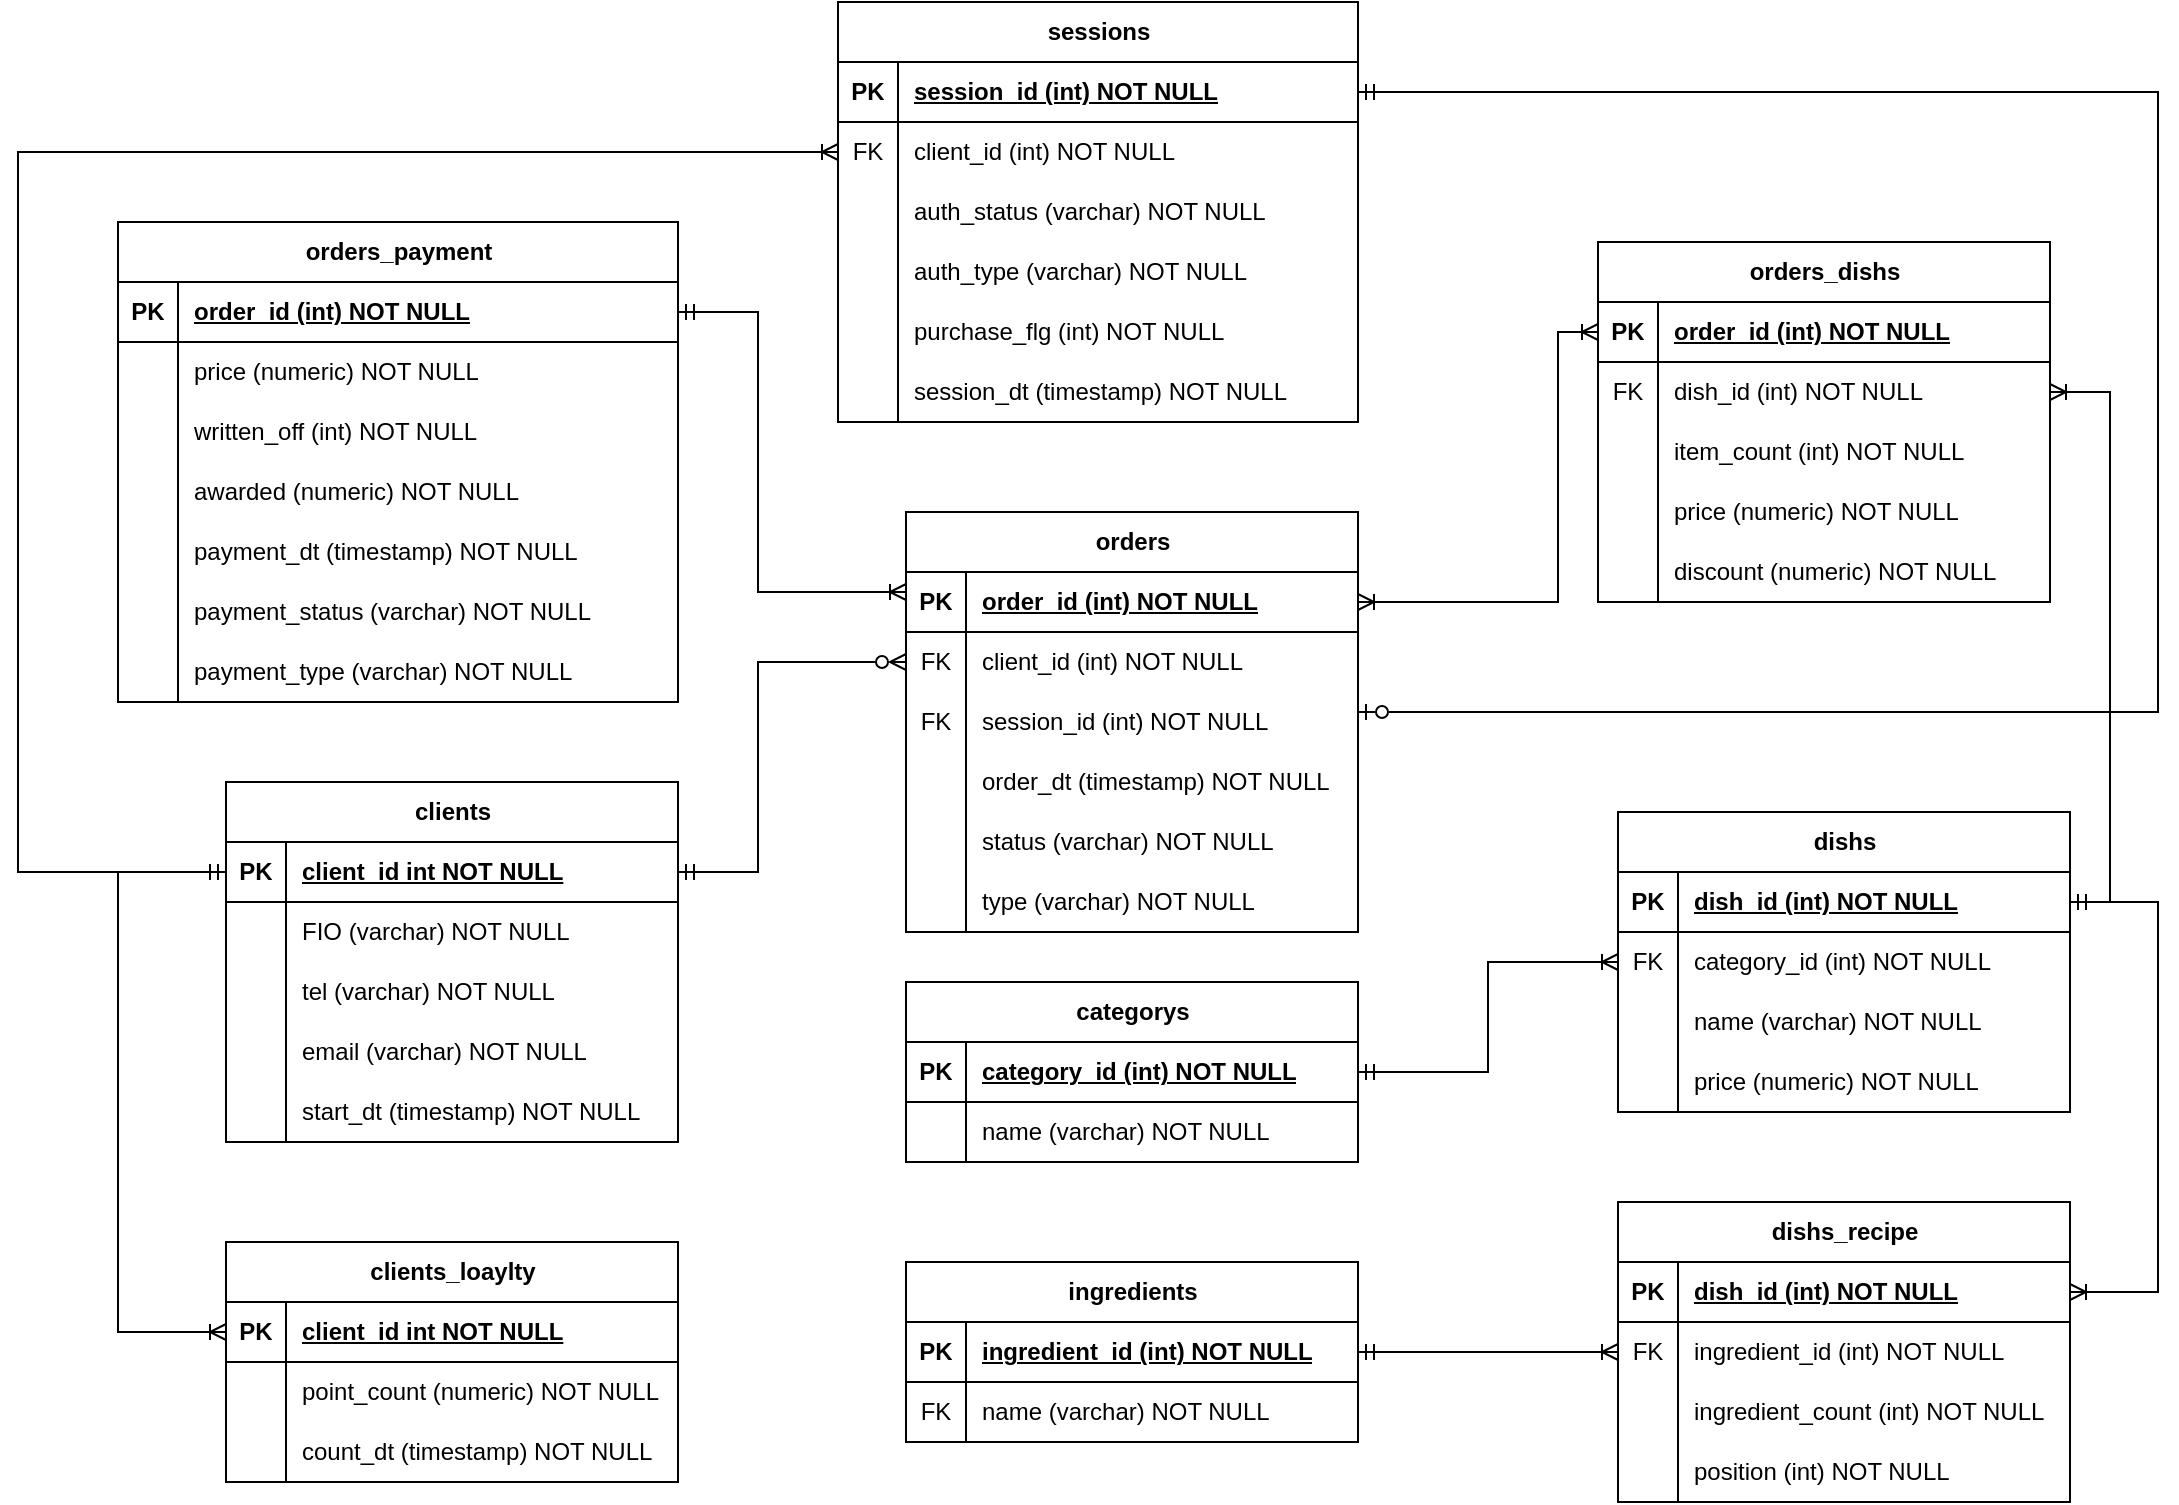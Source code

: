 <mxfile version="21.1.2" type="device">
  <diagram name="Page-1" id="qRxXYnPxq-FUUahKPsPQ">
    <mxGraphModel dx="2099" dy="849" grid="1" gridSize="10" guides="1" tooltips="1" connect="1" arrows="1" fold="1" page="1" pageScale="1" pageWidth="827" pageHeight="1169" math="0" shadow="0">
      <root>
        <mxCell id="0" />
        <mxCell id="1" parent="0" />
        <mxCell id="Kk57hIJQgIyOUa2rOdP6-1" value="clients" style="shape=table;startSize=30;container=1;collapsible=1;childLayout=tableLayout;fixedRows=1;rowLines=0;fontStyle=1;align=center;resizeLast=1;html=1;" vertex="1" parent="1">
          <mxGeometry x="-176" y="510" width="226" height="180" as="geometry" />
        </mxCell>
        <mxCell id="Kk57hIJQgIyOUa2rOdP6-2" value="" style="shape=tableRow;horizontal=0;startSize=0;swimlaneHead=0;swimlaneBody=0;fillColor=none;collapsible=0;dropTarget=0;points=[[0,0.5],[1,0.5]];portConstraint=eastwest;top=0;left=0;right=0;bottom=1;" vertex="1" parent="Kk57hIJQgIyOUa2rOdP6-1">
          <mxGeometry y="30" width="226" height="30" as="geometry" />
        </mxCell>
        <mxCell id="Kk57hIJQgIyOUa2rOdP6-3" value="PK" style="shape=partialRectangle;connectable=0;fillColor=none;top=0;left=0;bottom=0;right=0;fontStyle=1;overflow=hidden;whiteSpace=wrap;html=1;" vertex="1" parent="Kk57hIJQgIyOUa2rOdP6-2">
          <mxGeometry width="30" height="30" as="geometry">
            <mxRectangle width="30" height="30" as="alternateBounds" />
          </mxGeometry>
        </mxCell>
        <mxCell id="Kk57hIJQgIyOUa2rOdP6-4" value="client_id int NOT NULL" style="shape=partialRectangle;connectable=0;fillColor=none;top=0;left=0;bottom=0;right=0;align=left;spacingLeft=6;fontStyle=5;overflow=hidden;whiteSpace=wrap;html=1;" vertex="1" parent="Kk57hIJQgIyOUa2rOdP6-2">
          <mxGeometry x="30" width="196" height="30" as="geometry">
            <mxRectangle width="196" height="30" as="alternateBounds" />
          </mxGeometry>
        </mxCell>
        <mxCell id="Kk57hIJQgIyOUa2rOdP6-5" value="" style="shape=tableRow;horizontal=0;startSize=0;swimlaneHead=0;swimlaneBody=0;fillColor=none;collapsible=0;dropTarget=0;points=[[0,0.5],[1,0.5]];portConstraint=eastwest;top=0;left=0;right=0;bottom=0;" vertex="1" parent="Kk57hIJQgIyOUa2rOdP6-1">
          <mxGeometry y="60" width="226" height="30" as="geometry" />
        </mxCell>
        <mxCell id="Kk57hIJQgIyOUa2rOdP6-6" value="" style="shape=partialRectangle;connectable=0;fillColor=none;top=0;left=0;bottom=0;right=0;editable=1;overflow=hidden;whiteSpace=wrap;html=1;" vertex="1" parent="Kk57hIJQgIyOUa2rOdP6-5">
          <mxGeometry width="30" height="30" as="geometry">
            <mxRectangle width="30" height="30" as="alternateBounds" />
          </mxGeometry>
        </mxCell>
        <mxCell id="Kk57hIJQgIyOUa2rOdP6-7" value="FIO (varchar) NOT NULL" style="shape=partialRectangle;connectable=0;fillColor=none;top=0;left=0;bottom=0;right=0;align=left;spacingLeft=6;overflow=hidden;whiteSpace=wrap;html=1;" vertex="1" parent="Kk57hIJQgIyOUa2rOdP6-5">
          <mxGeometry x="30" width="196" height="30" as="geometry">
            <mxRectangle width="196" height="30" as="alternateBounds" />
          </mxGeometry>
        </mxCell>
        <mxCell id="Kk57hIJQgIyOUa2rOdP6-8" value="" style="shape=tableRow;horizontal=0;startSize=0;swimlaneHead=0;swimlaneBody=0;fillColor=none;collapsible=0;dropTarget=0;points=[[0,0.5],[1,0.5]];portConstraint=eastwest;top=0;left=0;right=0;bottom=0;" vertex="1" parent="Kk57hIJQgIyOUa2rOdP6-1">
          <mxGeometry y="90" width="226" height="30" as="geometry" />
        </mxCell>
        <mxCell id="Kk57hIJQgIyOUa2rOdP6-9" value="" style="shape=partialRectangle;connectable=0;fillColor=none;top=0;left=0;bottom=0;right=0;editable=1;overflow=hidden;whiteSpace=wrap;html=1;" vertex="1" parent="Kk57hIJQgIyOUa2rOdP6-8">
          <mxGeometry width="30" height="30" as="geometry">
            <mxRectangle width="30" height="30" as="alternateBounds" />
          </mxGeometry>
        </mxCell>
        <mxCell id="Kk57hIJQgIyOUa2rOdP6-10" value="tel (varchar) NOT NULL" style="shape=partialRectangle;connectable=0;fillColor=none;top=0;left=0;bottom=0;right=0;align=left;spacingLeft=6;overflow=hidden;whiteSpace=wrap;html=1;" vertex="1" parent="Kk57hIJQgIyOUa2rOdP6-8">
          <mxGeometry x="30" width="196" height="30" as="geometry">
            <mxRectangle width="196" height="30" as="alternateBounds" />
          </mxGeometry>
        </mxCell>
        <mxCell id="Kk57hIJQgIyOUa2rOdP6-11" value="" style="shape=tableRow;horizontal=0;startSize=0;swimlaneHead=0;swimlaneBody=0;fillColor=none;collapsible=0;dropTarget=0;points=[[0,0.5],[1,0.5]];portConstraint=eastwest;top=0;left=0;right=0;bottom=0;" vertex="1" parent="Kk57hIJQgIyOUa2rOdP6-1">
          <mxGeometry y="120" width="226" height="30" as="geometry" />
        </mxCell>
        <mxCell id="Kk57hIJQgIyOUa2rOdP6-12" value="" style="shape=partialRectangle;connectable=0;fillColor=none;top=0;left=0;bottom=0;right=0;editable=1;overflow=hidden;whiteSpace=wrap;html=1;" vertex="1" parent="Kk57hIJQgIyOUa2rOdP6-11">
          <mxGeometry width="30" height="30" as="geometry">
            <mxRectangle width="30" height="30" as="alternateBounds" />
          </mxGeometry>
        </mxCell>
        <mxCell id="Kk57hIJQgIyOUa2rOdP6-13" value="email (varchar) NOT NULL" style="shape=partialRectangle;connectable=0;fillColor=none;top=0;left=0;bottom=0;right=0;align=left;spacingLeft=6;overflow=hidden;whiteSpace=wrap;html=1;" vertex="1" parent="Kk57hIJQgIyOUa2rOdP6-11">
          <mxGeometry x="30" width="196" height="30" as="geometry">
            <mxRectangle width="196" height="30" as="alternateBounds" />
          </mxGeometry>
        </mxCell>
        <mxCell id="Kk57hIJQgIyOUa2rOdP6-14" value="" style="shape=tableRow;horizontal=0;startSize=0;swimlaneHead=0;swimlaneBody=0;fillColor=none;collapsible=0;dropTarget=0;points=[[0,0.5],[1,0.5]];portConstraint=eastwest;top=0;left=0;right=0;bottom=0;" vertex="1" parent="Kk57hIJQgIyOUa2rOdP6-1">
          <mxGeometry y="150" width="226" height="30" as="geometry" />
        </mxCell>
        <mxCell id="Kk57hIJQgIyOUa2rOdP6-15" value="" style="shape=partialRectangle;connectable=0;fillColor=none;top=0;left=0;bottom=0;right=0;editable=1;overflow=hidden;whiteSpace=wrap;html=1;" vertex="1" parent="Kk57hIJQgIyOUa2rOdP6-14">
          <mxGeometry width="30" height="30" as="geometry">
            <mxRectangle width="30" height="30" as="alternateBounds" />
          </mxGeometry>
        </mxCell>
        <mxCell id="Kk57hIJQgIyOUa2rOdP6-16" value="start_dt (timestamp) NOT NULL" style="shape=partialRectangle;connectable=0;fillColor=none;top=0;left=0;bottom=0;right=0;align=left;spacingLeft=6;overflow=hidden;whiteSpace=wrap;html=1;" vertex="1" parent="Kk57hIJQgIyOUa2rOdP6-14">
          <mxGeometry x="30" width="196" height="30" as="geometry">
            <mxRectangle width="196" height="30" as="alternateBounds" />
          </mxGeometry>
        </mxCell>
        <mxCell id="Kk57hIJQgIyOUa2rOdP6-17" value="orders" style="shape=table;startSize=30;container=1;collapsible=1;childLayout=tableLayout;fixedRows=1;rowLines=0;fontStyle=1;align=center;resizeLast=1;html=1;" vertex="1" parent="1">
          <mxGeometry x="164" y="375" width="226" height="210" as="geometry" />
        </mxCell>
        <mxCell id="Kk57hIJQgIyOUa2rOdP6-18" value="" style="shape=tableRow;horizontal=0;startSize=0;swimlaneHead=0;swimlaneBody=0;fillColor=none;collapsible=0;dropTarget=0;points=[[0,0.5],[1,0.5]];portConstraint=eastwest;top=0;left=0;right=0;bottom=1;" vertex="1" parent="Kk57hIJQgIyOUa2rOdP6-17">
          <mxGeometry y="30" width="226" height="30" as="geometry" />
        </mxCell>
        <mxCell id="Kk57hIJQgIyOUa2rOdP6-19" value="PK" style="shape=partialRectangle;connectable=0;fillColor=none;top=0;left=0;bottom=0;right=0;fontStyle=1;overflow=hidden;whiteSpace=wrap;html=1;" vertex="1" parent="Kk57hIJQgIyOUa2rOdP6-18">
          <mxGeometry width="30" height="30" as="geometry">
            <mxRectangle width="30" height="30" as="alternateBounds" />
          </mxGeometry>
        </mxCell>
        <mxCell id="Kk57hIJQgIyOUa2rOdP6-20" value="order_id (int) NOT NULL" style="shape=partialRectangle;connectable=0;fillColor=none;top=0;left=0;bottom=0;right=0;align=left;spacingLeft=6;fontStyle=5;overflow=hidden;whiteSpace=wrap;html=1;" vertex="1" parent="Kk57hIJQgIyOUa2rOdP6-18">
          <mxGeometry x="30" width="196" height="30" as="geometry">
            <mxRectangle width="196" height="30" as="alternateBounds" />
          </mxGeometry>
        </mxCell>
        <mxCell id="Kk57hIJQgIyOUa2rOdP6-21" value="" style="shape=tableRow;horizontal=0;startSize=0;swimlaneHead=0;swimlaneBody=0;fillColor=none;collapsible=0;dropTarget=0;points=[[0,0.5],[1,0.5]];portConstraint=eastwest;top=0;left=0;right=0;bottom=0;" vertex="1" parent="Kk57hIJQgIyOUa2rOdP6-17">
          <mxGeometry y="60" width="226" height="30" as="geometry" />
        </mxCell>
        <mxCell id="Kk57hIJQgIyOUa2rOdP6-22" value="FK" style="shape=partialRectangle;connectable=0;fillColor=none;top=0;left=0;bottom=0;right=0;editable=1;overflow=hidden;whiteSpace=wrap;html=1;" vertex="1" parent="Kk57hIJQgIyOUa2rOdP6-21">
          <mxGeometry width="30" height="30" as="geometry">
            <mxRectangle width="30" height="30" as="alternateBounds" />
          </mxGeometry>
        </mxCell>
        <mxCell id="Kk57hIJQgIyOUa2rOdP6-23" value="client_id (int) NOT NULL" style="shape=partialRectangle;connectable=0;fillColor=none;top=0;left=0;bottom=0;right=0;align=left;spacingLeft=6;overflow=hidden;whiteSpace=wrap;html=1;" vertex="1" parent="Kk57hIJQgIyOUa2rOdP6-21">
          <mxGeometry x="30" width="196" height="30" as="geometry">
            <mxRectangle width="196" height="30" as="alternateBounds" />
          </mxGeometry>
        </mxCell>
        <mxCell id="Kk57hIJQgIyOUa2rOdP6-38" value="" style="shape=tableRow;horizontal=0;startSize=0;swimlaneHead=0;swimlaneBody=0;fillColor=none;collapsible=0;dropTarget=0;points=[[0,0.5],[1,0.5]];portConstraint=eastwest;top=0;left=0;right=0;bottom=0;" vertex="1" parent="Kk57hIJQgIyOUa2rOdP6-17">
          <mxGeometry y="90" width="226" height="30" as="geometry" />
        </mxCell>
        <mxCell id="Kk57hIJQgIyOUa2rOdP6-39" value="FK" style="shape=partialRectangle;connectable=0;fillColor=none;top=0;left=0;bottom=0;right=0;editable=1;overflow=hidden;whiteSpace=wrap;html=1;" vertex="1" parent="Kk57hIJQgIyOUa2rOdP6-38">
          <mxGeometry width="30" height="30" as="geometry">
            <mxRectangle width="30" height="30" as="alternateBounds" />
          </mxGeometry>
        </mxCell>
        <mxCell id="Kk57hIJQgIyOUa2rOdP6-40" value="session_id (int) NOT NULL" style="shape=partialRectangle;connectable=0;fillColor=none;top=0;left=0;bottom=0;right=0;align=left;spacingLeft=6;overflow=hidden;whiteSpace=wrap;html=1;" vertex="1" parent="Kk57hIJQgIyOUa2rOdP6-38">
          <mxGeometry x="30" width="196" height="30" as="geometry">
            <mxRectangle width="196" height="30" as="alternateBounds" />
          </mxGeometry>
        </mxCell>
        <mxCell id="Kk57hIJQgIyOUa2rOdP6-24" value="" style="shape=tableRow;horizontal=0;startSize=0;swimlaneHead=0;swimlaneBody=0;fillColor=none;collapsible=0;dropTarget=0;points=[[0,0.5],[1,0.5]];portConstraint=eastwest;top=0;left=0;right=0;bottom=0;" vertex="1" parent="Kk57hIJQgIyOUa2rOdP6-17">
          <mxGeometry y="120" width="226" height="30" as="geometry" />
        </mxCell>
        <mxCell id="Kk57hIJQgIyOUa2rOdP6-25" value="" style="shape=partialRectangle;connectable=0;fillColor=none;top=0;left=0;bottom=0;right=0;editable=1;overflow=hidden;whiteSpace=wrap;html=1;" vertex="1" parent="Kk57hIJQgIyOUa2rOdP6-24">
          <mxGeometry width="30" height="30" as="geometry">
            <mxRectangle width="30" height="30" as="alternateBounds" />
          </mxGeometry>
        </mxCell>
        <mxCell id="Kk57hIJQgIyOUa2rOdP6-26" value="order_dt (timestamp) NOT NULL" style="shape=partialRectangle;connectable=0;fillColor=none;top=0;left=0;bottom=0;right=0;align=left;spacingLeft=6;overflow=hidden;whiteSpace=wrap;html=1;" vertex="1" parent="Kk57hIJQgIyOUa2rOdP6-24">
          <mxGeometry x="30" width="196" height="30" as="geometry">
            <mxRectangle width="196" height="30" as="alternateBounds" />
          </mxGeometry>
        </mxCell>
        <mxCell id="Kk57hIJQgIyOUa2rOdP6-27" value="" style="shape=tableRow;horizontal=0;startSize=0;swimlaneHead=0;swimlaneBody=0;fillColor=none;collapsible=0;dropTarget=0;points=[[0,0.5],[1,0.5]];portConstraint=eastwest;top=0;left=0;right=0;bottom=0;" vertex="1" parent="Kk57hIJQgIyOUa2rOdP6-17">
          <mxGeometry y="150" width="226" height="30" as="geometry" />
        </mxCell>
        <mxCell id="Kk57hIJQgIyOUa2rOdP6-28" value="" style="shape=partialRectangle;connectable=0;fillColor=none;top=0;left=0;bottom=0;right=0;editable=1;overflow=hidden;whiteSpace=wrap;html=1;" vertex="1" parent="Kk57hIJQgIyOUa2rOdP6-27">
          <mxGeometry width="30" height="30" as="geometry">
            <mxRectangle width="30" height="30" as="alternateBounds" />
          </mxGeometry>
        </mxCell>
        <mxCell id="Kk57hIJQgIyOUa2rOdP6-29" value="status (varchar) NOT NULL" style="shape=partialRectangle;connectable=0;fillColor=none;top=0;left=0;bottom=0;right=0;align=left;spacingLeft=6;overflow=hidden;whiteSpace=wrap;html=1;" vertex="1" parent="Kk57hIJQgIyOUa2rOdP6-27">
          <mxGeometry x="30" width="196" height="30" as="geometry">
            <mxRectangle width="196" height="30" as="alternateBounds" />
          </mxGeometry>
        </mxCell>
        <mxCell id="Kk57hIJQgIyOUa2rOdP6-30" value="" style="shape=tableRow;horizontal=0;startSize=0;swimlaneHead=0;swimlaneBody=0;fillColor=none;collapsible=0;dropTarget=0;points=[[0,0.5],[1,0.5]];portConstraint=eastwest;top=0;left=0;right=0;bottom=0;" vertex="1" parent="Kk57hIJQgIyOUa2rOdP6-17">
          <mxGeometry y="180" width="226" height="30" as="geometry" />
        </mxCell>
        <mxCell id="Kk57hIJQgIyOUa2rOdP6-31" value="" style="shape=partialRectangle;connectable=0;fillColor=none;top=0;left=0;bottom=0;right=0;editable=1;overflow=hidden;whiteSpace=wrap;html=1;" vertex="1" parent="Kk57hIJQgIyOUa2rOdP6-30">
          <mxGeometry width="30" height="30" as="geometry">
            <mxRectangle width="30" height="30" as="alternateBounds" />
          </mxGeometry>
        </mxCell>
        <mxCell id="Kk57hIJQgIyOUa2rOdP6-32" value="type (varchar) NOT NULL" style="shape=partialRectangle;connectable=0;fillColor=none;top=0;left=0;bottom=0;right=0;align=left;spacingLeft=6;overflow=hidden;whiteSpace=wrap;html=1;" vertex="1" parent="Kk57hIJQgIyOUa2rOdP6-30">
          <mxGeometry x="30" width="196" height="30" as="geometry">
            <mxRectangle width="196" height="30" as="alternateBounds" />
          </mxGeometry>
        </mxCell>
        <mxCell id="Kk57hIJQgIyOUa2rOdP6-34" style="edgeStyle=orthogonalEdgeStyle;rounded=0;orthogonalLoop=1;jettySize=auto;html=1;entryX=0;entryY=0.5;entryDx=0;entryDy=0;startArrow=ERmandOne;startFill=0;exitX=1;exitY=0.5;exitDx=0;exitDy=0;endArrow=ERzeroToMany;endFill=0;" edge="1" parent="1" source="Kk57hIJQgIyOUa2rOdP6-2" target="Kk57hIJQgIyOUa2rOdP6-21">
          <mxGeometry relative="1" as="geometry">
            <Array as="points">
              <mxPoint x="90" y="555" />
              <mxPoint x="90" y="450" />
            </Array>
          </mxGeometry>
        </mxCell>
        <mxCell id="Kk57hIJQgIyOUa2rOdP6-41" value="sessions" style="shape=table;startSize=30;container=1;collapsible=1;childLayout=tableLayout;fixedRows=1;rowLines=0;fontStyle=1;align=center;resizeLast=1;html=1;" vertex="1" parent="1">
          <mxGeometry x="130" y="120" width="260" height="210" as="geometry" />
        </mxCell>
        <mxCell id="Kk57hIJQgIyOUa2rOdP6-42" value="" style="shape=tableRow;horizontal=0;startSize=0;swimlaneHead=0;swimlaneBody=0;fillColor=none;collapsible=0;dropTarget=0;points=[[0,0.5],[1,0.5]];portConstraint=eastwest;top=0;left=0;right=0;bottom=1;" vertex="1" parent="Kk57hIJQgIyOUa2rOdP6-41">
          <mxGeometry y="30" width="260" height="30" as="geometry" />
        </mxCell>
        <mxCell id="Kk57hIJQgIyOUa2rOdP6-43" value="PK" style="shape=partialRectangle;connectable=0;fillColor=none;top=0;left=0;bottom=0;right=0;fontStyle=1;overflow=hidden;whiteSpace=wrap;html=1;" vertex="1" parent="Kk57hIJQgIyOUa2rOdP6-42">
          <mxGeometry width="30" height="30" as="geometry">
            <mxRectangle width="30" height="30" as="alternateBounds" />
          </mxGeometry>
        </mxCell>
        <mxCell id="Kk57hIJQgIyOUa2rOdP6-44" value="session_id (int) NOT NULL" style="shape=partialRectangle;connectable=0;fillColor=none;top=0;left=0;bottom=0;right=0;align=left;spacingLeft=6;fontStyle=5;overflow=hidden;whiteSpace=wrap;html=1;" vertex="1" parent="Kk57hIJQgIyOUa2rOdP6-42">
          <mxGeometry x="30" width="230" height="30" as="geometry">
            <mxRectangle width="230" height="30" as="alternateBounds" />
          </mxGeometry>
        </mxCell>
        <mxCell id="Kk57hIJQgIyOUa2rOdP6-45" value="" style="shape=tableRow;horizontal=0;startSize=0;swimlaneHead=0;swimlaneBody=0;fillColor=none;collapsible=0;dropTarget=0;points=[[0,0.5],[1,0.5]];portConstraint=eastwest;top=0;left=0;right=0;bottom=0;" vertex="1" parent="Kk57hIJQgIyOUa2rOdP6-41">
          <mxGeometry y="60" width="260" height="30" as="geometry" />
        </mxCell>
        <mxCell id="Kk57hIJQgIyOUa2rOdP6-46" value="FK" style="shape=partialRectangle;connectable=0;fillColor=none;top=0;left=0;bottom=0;right=0;editable=1;overflow=hidden;whiteSpace=wrap;html=1;" vertex="1" parent="Kk57hIJQgIyOUa2rOdP6-45">
          <mxGeometry width="30" height="30" as="geometry">
            <mxRectangle width="30" height="30" as="alternateBounds" />
          </mxGeometry>
        </mxCell>
        <mxCell id="Kk57hIJQgIyOUa2rOdP6-47" value="client_id (int) NOT NULL" style="shape=partialRectangle;connectable=0;fillColor=none;top=0;left=0;bottom=0;right=0;align=left;spacingLeft=6;overflow=hidden;whiteSpace=wrap;html=1;" vertex="1" parent="Kk57hIJQgIyOUa2rOdP6-45">
          <mxGeometry x="30" width="230" height="30" as="geometry">
            <mxRectangle width="230" height="30" as="alternateBounds" />
          </mxGeometry>
        </mxCell>
        <mxCell id="Kk57hIJQgIyOUa2rOdP6-48" value="" style="shape=tableRow;horizontal=0;startSize=0;swimlaneHead=0;swimlaneBody=0;fillColor=none;collapsible=0;dropTarget=0;points=[[0,0.5],[1,0.5]];portConstraint=eastwest;top=0;left=0;right=0;bottom=0;" vertex="1" parent="Kk57hIJQgIyOUa2rOdP6-41">
          <mxGeometry y="90" width="260" height="30" as="geometry" />
        </mxCell>
        <mxCell id="Kk57hIJQgIyOUa2rOdP6-49" value="" style="shape=partialRectangle;connectable=0;fillColor=none;top=0;left=0;bottom=0;right=0;editable=1;overflow=hidden;whiteSpace=wrap;html=1;" vertex="1" parent="Kk57hIJQgIyOUa2rOdP6-48">
          <mxGeometry width="30" height="30" as="geometry">
            <mxRectangle width="30" height="30" as="alternateBounds" />
          </mxGeometry>
        </mxCell>
        <mxCell id="Kk57hIJQgIyOUa2rOdP6-50" value="auth_status (varchar) NOT NULL" style="shape=partialRectangle;connectable=0;fillColor=none;top=0;left=0;bottom=0;right=0;align=left;spacingLeft=6;overflow=hidden;whiteSpace=wrap;html=1;" vertex="1" parent="Kk57hIJQgIyOUa2rOdP6-48">
          <mxGeometry x="30" width="230" height="30" as="geometry">
            <mxRectangle width="230" height="30" as="alternateBounds" />
          </mxGeometry>
        </mxCell>
        <mxCell id="Kk57hIJQgIyOUa2rOdP6-51" value="" style="shape=tableRow;horizontal=0;startSize=0;swimlaneHead=0;swimlaneBody=0;fillColor=none;collapsible=0;dropTarget=0;points=[[0,0.5],[1,0.5]];portConstraint=eastwest;top=0;left=0;right=0;bottom=0;" vertex="1" parent="Kk57hIJQgIyOUa2rOdP6-41">
          <mxGeometry y="120" width="260" height="30" as="geometry" />
        </mxCell>
        <mxCell id="Kk57hIJQgIyOUa2rOdP6-52" value="" style="shape=partialRectangle;connectable=0;fillColor=none;top=0;left=0;bottom=0;right=0;editable=1;overflow=hidden;whiteSpace=wrap;html=1;" vertex="1" parent="Kk57hIJQgIyOUa2rOdP6-51">
          <mxGeometry width="30" height="30" as="geometry">
            <mxRectangle width="30" height="30" as="alternateBounds" />
          </mxGeometry>
        </mxCell>
        <mxCell id="Kk57hIJQgIyOUa2rOdP6-53" value="auth_type (varchar) NOT NULL" style="shape=partialRectangle;connectable=0;fillColor=none;top=0;left=0;bottom=0;right=0;align=left;spacingLeft=6;overflow=hidden;whiteSpace=wrap;html=1;" vertex="1" parent="Kk57hIJQgIyOUa2rOdP6-51">
          <mxGeometry x="30" width="230" height="30" as="geometry">
            <mxRectangle width="230" height="30" as="alternateBounds" />
          </mxGeometry>
        </mxCell>
        <mxCell id="Kk57hIJQgIyOUa2rOdP6-54" value="" style="shape=tableRow;horizontal=0;startSize=0;swimlaneHead=0;swimlaneBody=0;fillColor=none;collapsible=0;dropTarget=0;points=[[0,0.5],[1,0.5]];portConstraint=eastwest;top=0;left=0;right=0;bottom=0;" vertex="1" parent="Kk57hIJQgIyOUa2rOdP6-41">
          <mxGeometry y="150" width="260" height="30" as="geometry" />
        </mxCell>
        <mxCell id="Kk57hIJQgIyOUa2rOdP6-55" value="" style="shape=partialRectangle;connectable=0;fillColor=none;top=0;left=0;bottom=0;right=0;editable=1;overflow=hidden;whiteSpace=wrap;html=1;" vertex="1" parent="Kk57hIJQgIyOUa2rOdP6-54">
          <mxGeometry width="30" height="30" as="geometry">
            <mxRectangle width="30" height="30" as="alternateBounds" />
          </mxGeometry>
        </mxCell>
        <mxCell id="Kk57hIJQgIyOUa2rOdP6-56" value="purchase_flg (int) NOT NULL" style="shape=partialRectangle;connectable=0;fillColor=none;top=0;left=0;bottom=0;right=0;align=left;spacingLeft=6;overflow=hidden;whiteSpace=wrap;html=1;" vertex="1" parent="Kk57hIJQgIyOUa2rOdP6-54">
          <mxGeometry x="30" width="230" height="30" as="geometry">
            <mxRectangle width="230" height="30" as="alternateBounds" />
          </mxGeometry>
        </mxCell>
        <mxCell id="Kk57hIJQgIyOUa2rOdP6-57" value="" style="shape=tableRow;horizontal=0;startSize=0;swimlaneHead=0;swimlaneBody=0;fillColor=none;collapsible=0;dropTarget=0;points=[[0,0.5],[1,0.5]];portConstraint=eastwest;top=0;left=0;right=0;bottom=0;" vertex="1" parent="Kk57hIJQgIyOUa2rOdP6-41">
          <mxGeometry y="180" width="260" height="30" as="geometry" />
        </mxCell>
        <mxCell id="Kk57hIJQgIyOUa2rOdP6-58" value="" style="shape=partialRectangle;connectable=0;fillColor=none;top=0;left=0;bottom=0;right=0;editable=1;overflow=hidden;whiteSpace=wrap;html=1;" vertex="1" parent="Kk57hIJQgIyOUa2rOdP6-57">
          <mxGeometry width="30" height="30" as="geometry">
            <mxRectangle width="30" height="30" as="alternateBounds" />
          </mxGeometry>
        </mxCell>
        <mxCell id="Kk57hIJQgIyOUa2rOdP6-59" value="session_dt (timestamp) NOT NULL" style="shape=partialRectangle;connectable=0;fillColor=none;top=0;left=0;bottom=0;right=0;align=left;spacingLeft=6;overflow=hidden;whiteSpace=wrap;html=1;" vertex="1" parent="Kk57hIJQgIyOUa2rOdP6-57">
          <mxGeometry x="30" width="230" height="30" as="geometry">
            <mxRectangle width="230" height="30" as="alternateBounds" />
          </mxGeometry>
        </mxCell>
        <mxCell id="Kk57hIJQgIyOUa2rOdP6-61" style="edgeStyle=orthogonalEdgeStyle;rounded=0;orthogonalLoop=1;jettySize=auto;html=1;entryX=0;entryY=0.5;entryDx=0;entryDy=0;exitX=0;exitY=0.5;exitDx=0;exitDy=0;endArrow=ERmandOne;endFill=0;startArrow=ERoneToMany;startFill=0;" edge="1" parent="1" source="Kk57hIJQgIyOUa2rOdP6-45" target="Kk57hIJQgIyOUa2rOdP6-2">
          <mxGeometry relative="1" as="geometry">
            <Array as="points">
              <mxPoint x="-280" y="195" />
              <mxPoint x="-280" y="555" />
            </Array>
          </mxGeometry>
        </mxCell>
        <mxCell id="Kk57hIJQgIyOUa2rOdP6-62" style="edgeStyle=orthogonalEdgeStyle;rounded=0;orthogonalLoop=1;jettySize=auto;html=1;endArrow=ERzeroToOne;endFill=0;startArrow=ERmandOne;startFill=0;exitX=1;exitY=0.5;exitDx=0;exitDy=0;" edge="1" parent="1" source="Kk57hIJQgIyOUa2rOdP6-42">
          <mxGeometry relative="1" as="geometry">
            <mxPoint x="390" y="475" as="targetPoint" />
            <Array as="points">
              <mxPoint x="790" y="165" />
              <mxPoint x="790" y="475" />
            </Array>
          </mxGeometry>
        </mxCell>
        <mxCell id="Kk57hIJQgIyOUa2rOdP6-63" value="orders_dish&lt;span style=&quot;background-color: initial;&quot;&gt;s&lt;/span&gt;" style="shape=table;startSize=30;container=1;collapsible=1;childLayout=tableLayout;fixedRows=1;rowLines=0;fontStyle=1;align=center;resizeLast=1;html=1;" vertex="1" parent="1">
          <mxGeometry x="510" y="240" width="226" height="180" as="geometry" />
        </mxCell>
        <mxCell id="Kk57hIJQgIyOUa2rOdP6-64" value="" style="shape=tableRow;horizontal=0;startSize=0;swimlaneHead=0;swimlaneBody=0;fillColor=none;collapsible=0;dropTarget=0;points=[[0,0.5],[1,0.5]];portConstraint=eastwest;top=0;left=0;right=0;bottom=1;" vertex="1" parent="Kk57hIJQgIyOUa2rOdP6-63">
          <mxGeometry y="30" width="226" height="30" as="geometry" />
        </mxCell>
        <mxCell id="Kk57hIJQgIyOUa2rOdP6-65" value="PK" style="shape=partialRectangle;connectable=0;fillColor=none;top=0;left=0;bottom=0;right=0;fontStyle=1;overflow=hidden;whiteSpace=wrap;html=1;" vertex="1" parent="Kk57hIJQgIyOUa2rOdP6-64">
          <mxGeometry width="30" height="30" as="geometry">
            <mxRectangle width="30" height="30" as="alternateBounds" />
          </mxGeometry>
        </mxCell>
        <mxCell id="Kk57hIJQgIyOUa2rOdP6-66" value="order_id (int) NOT NULL" style="shape=partialRectangle;connectable=0;fillColor=none;top=0;left=0;bottom=0;right=0;align=left;spacingLeft=6;fontStyle=5;overflow=hidden;whiteSpace=wrap;html=1;" vertex="1" parent="Kk57hIJQgIyOUa2rOdP6-64">
          <mxGeometry x="30" width="196" height="30" as="geometry">
            <mxRectangle width="196" height="30" as="alternateBounds" />
          </mxGeometry>
        </mxCell>
        <mxCell id="Kk57hIJQgIyOUa2rOdP6-67" value="" style="shape=tableRow;horizontal=0;startSize=0;swimlaneHead=0;swimlaneBody=0;fillColor=none;collapsible=0;dropTarget=0;points=[[0,0.5],[1,0.5]];portConstraint=eastwest;top=0;left=0;right=0;bottom=0;" vertex="1" parent="Kk57hIJQgIyOUa2rOdP6-63">
          <mxGeometry y="60" width="226" height="30" as="geometry" />
        </mxCell>
        <mxCell id="Kk57hIJQgIyOUa2rOdP6-68" value="FK" style="shape=partialRectangle;connectable=0;fillColor=none;top=0;left=0;bottom=0;right=0;editable=1;overflow=hidden;whiteSpace=wrap;html=1;" vertex="1" parent="Kk57hIJQgIyOUa2rOdP6-67">
          <mxGeometry width="30" height="30" as="geometry">
            <mxRectangle width="30" height="30" as="alternateBounds" />
          </mxGeometry>
        </mxCell>
        <mxCell id="Kk57hIJQgIyOUa2rOdP6-69" value="dish_id (int) NOT NULL" style="shape=partialRectangle;connectable=0;fillColor=none;top=0;left=0;bottom=0;right=0;align=left;spacingLeft=6;overflow=hidden;whiteSpace=wrap;html=1;" vertex="1" parent="Kk57hIJQgIyOUa2rOdP6-67">
          <mxGeometry x="30" width="196" height="30" as="geometry">
            <mxRectangle width="196" height="30" as="alternateBounds" />
          </mxGeometry>
        </mxCell>
        <mxCell id="Kk57hIJQgIyOUa2rOdP6-70" value="" style="shape=tableRow;horizontal=0;startSize=0;swimlaneHead=0;swimlaneBody=0;fillColor=none;collapsible=0;dropTarget=0;points=[[0,0.5],[1,0.5]];portConstraint=eastwest;top=0;left=0;right=0;bottom=0;" vertex="1" parent="Kk57hIJQgIyOUa2rOdP6-63">
          <mxGeometry y="90" width="226" height="30" as="geometry" />
        </mxCell>
        <mxCell id="Kk57hIJQgIyOUa2rOdP6-71" value="" style="shape=partialRectangle;connectable=0;fillColor=none;top=0;left=0;bottom=0;right=0;editable=1;overflow=hidden;whiteSpace=wrap;html=1;" vertex="1" parent="Kk57hIJQgIyOUa2rOdP6-70">
          <mxGeometry width="30" height="30" as="geometry">
            <mxRectangle width="30" height="30" as="alternateBounds" />
          </mxGeometry>
        </mxCell>
        <mxCell id="Kk57hIJQgIyOUa2rOdP6-72" value="item_count (int) NOT NULL" style="shape=partialRectangle;connectable=0;fillColor=none;top=0;left=0;bottom=0;right=0;align=left;spacingLeft=6;overflow=hidden;whiteSpace=wrap;html=1;" vertex="1" parent="Kk57hIJQgIyOUa2rOdP6-70">
          <mxGeometry x="30" width="196" height="30" as="geometry">
            <mxRectangle width="196" height="30" as="alternateBounds" />
          </mxGeometry>
        </mxCell>
        <mxCell id="Kk57hIJQgIyOUa2rOdP6-76" value="" style="shape=tableRow;horizontal=0;startSize=0;swimlaneHead=0;swimlaneBody=0;fillColor=none;collapsible=0;dropTarget=0;points=[[0,0.5],[1,0.5]];portConstraint=eastwest;top=0;left=0;right=0;bottom=0;" vertex="1" parent="Kk57hIJQgIyOUa2rOdP6-63">
          <mxGeometry y="120" width="226" height="30" as="geometry" />
        </mxCell>
        <mxCell id="Kk57hIJQgIyOUa2rOdP6-77" value="" style="shape=partialRectangle;connectable=0;fillColor=none;top=0;left=0;bottom=0;right=0;editable=1;overflow=hidden;whiteSpace=wrap;html=1;" vertex="1" parent="Kk57hIJQgIyOUa2rOdP6-76">
          <mxGeometry width="30" height="30" as="geometry">
            <mxRectangle width="30" height="30" as="alternateBounds" />
          </mxGeometry>
        </mxCell>
        <mxCell id="Kk57hIJQgIyOUa2rOdP6-78" value="price (numeric) NOT NULL" style="shape=partialRectangle;connectable=0;fillColor=none;top=0;left=0;bottom=0;right=0;align=left;spacingLeft=6;overflow=hidden;whiteSpace=wrap;html=1;" vertex="1" parent="Kk57hIJQgIyOUa2rOdP6-76">
          <mxGeometry x="30" width="196" height="30" as="geometry">
            <mxRectangle width="196" height="30" as="alternateBounds" />
          </mxGeometry>
        </mxCell>
        <mxCell id="Kk57hIJQgIyOUa2rOdP6-79" value="" style="shape=tableRow;horizontal=0;startSize=0;swimlaneHead=0;swimlaneBody=0;fillColor=none;collapsible=0;dropTarget=0;points=[[0,0.5],[1,0.5]];portConstraint=eastwest;top=0;left=0;right=0;bottom=0;" vertex="1" parent="Kk57hIJQgIyOUa2rOdP6-63">
          <mxGeometry y="150" width="226" height="30" as="geometry" />
        </mxCell>
        <mxCell id="Kk57hIJQgIyOUa2rOdP6-80" value="" style="shape=partialRectangle;connectable=0;fillColor=none;top=0;left=0;bottom=0;right=0;editable=1;overflow=hidden;whiteSpace=wrap;html=1;" vertex="1" parent="Kk57hIJQgIyOUa2rOdP6-79">
          <mxGeometry width="30" height="30" as="geometry">
            <mxRectangle width="30" height="30" as="alternateBounds" />
          </mxGeometry>
        </mxCell>
        <mxCell id="Kk57hIJQgIyOUa2rOdP6-81" value="discount (numeric) NOT NULL" style="shape=partialRectangle;connectable=0;fillColor=none;top=0;left=0;bottom=0;right=0;align=left;spacingLeft=6;overflow=hidden;whiteSpace=wrap;html=1;" vertex="1" parent="Kk57hIJQgIyOUa2rOdP6-79">
          <mxGeometry x="30" width="196" height="30" as="geometry">
            <mxRectangle width="196" height="30" as="alternateBounds" />
          </mxGeometry>
        </mxCell>
        <mxCell id="Kk57hIJQgIyOUa2rOdP6-82" style="edgeStyle=orthogonalEdgeStyle;rounded=0;orthogonalLoop=1;jettySize=auto;html=1;entryX=0;entryY=0.5;entryDx=0;entryDy=0;exitX=1;exitY=0.5;exitDx=0;exitDy=0;endArrow=ERoneToMany;endFill=0;startArrow=ERoneToMany;startFill=0;" edge="1" parent="1" source="Kk57hIJQgIyOUa2rOdP6-18" target="Kk57hIJQgIyOUa2rOdP6-64">
          <mxGeometry relative="1" as="geometry">
            <Array as="points">
              <mxPoint x="490" y="420" />
              <mxPoint x="490" y="285" />
            </Array>
          </mxGeometry>
        </mxCell>
        <mxCell id="Kk57hIJQgIyOUa2rOdP6-83" value="orders_payment" style="shape=table;startSize=30;container=1;collapsible=1;childLayout=tableLayout;fixedRows=1;rowLines=0;fontStyle=1;align=center;resizeLast=1;html=1;" vertex="1" parent="1">
          <mxGeometry x="-230" y="230" width="280" height="240" as="geometry" />
        </mxCell>
        <mxCell id="Kk57hIJQgIyOUa2rOdP6-84" value="" style="shape=tableRow;horizontal=0;startSize=0;swimlaneHead=0;swimlaneBody=0;fillColor=none;collapsible=0;dropTarget=0;points=[[0,0.5],[1,0.5]];portConstraint=eastwest;top=0;left=0;right=0;bottom=1;" vertex="1" parent="Kk57hIJQgIyOUa2rOdP6-83">
          <mxGeometry y="30" width="280" height="30" as="geometry" />
        </mxCell>
        <mxCell id="Kk57hIJQgIyOUa2rOdP6-85" value="PK" style="shape=partialRectangle;connectable=0;fillColor=none;top=0;left=0;bottom=0;right=0;fontStyle=1;overflow=hidden;whiteSpace=wrap;html=1;" vertex="1" parent="Kk57hIJQgIyOUa2rOdP6-84">
          <mxGeometry width="30" height="30" as="geometry">
            <mxRectangle width="30" height="30" as="alternateBounds" />
          </mxGeometry>
        </mxCell>
        <mxCell id="Kk57hIJQgIyOUa2rOdP6-86" value="order_id (int) NOT NULL" style="shape=partialRectangle;connectable=0;fillColor=none;top=0;left=0;bottom=0;right=0;align=left;spacingLeft=6;fontStyle=5;overflow=hidden;whiteSpace=wrap;html=1;" vertex="1" parent="Kk57hIJQgIyOUa2rOdP6-84">
          <mxGeometry x="30" width="250" height="30" as="geometry">
            <mxRectangle width="250" height="30" as="alternateBounds" />
          </mxGeometry>
        </mxCell>
        <mxCell id="Kk57hIJQgIyOUa2rOdP6-87" value="" style="shape=tableRow;horizontal=0;startSize=0;swimlaneHead=0;swimlaneBody=0;fillColor=none;collapsible=0;dropTarget=0;points=[[0,0.5],[1,0.5]];portConstraint=eastwest;top=0;left=0;right=0;bottom=0;" vertex="1" parent="Kk57hIJQgIyOUa2rOdP6-83">
          <mxGeometry y="60" width="280" height="30" as="geometry" />
        </mxCell>
        <mxCell id="Kk57hIJQgIyOUa2rOdP6-88" value="" style="shape=partialRectangle;connectable=0;fillColor=none;top=0;left=0;bottom=0;right=0;editable=1;overflow=hidden;whiteSpace=wrap;html=1;" vertex="1" parent="Kk57hIJQgIyOUa2rOdP6-87">
          <mxGeometry width="30" height="30" as="geometry">
            <mxRectangle width="30" height="30" as="alternateBounds" />
          </mxGeometry>
        </mxCell>
        <mxCell id="Kk57hIJQgIyOUa2rOdP6-89" value="price (numeric) NOT NULL" style="shape=partialRectangle;connectable=0;fillColor=none;top=0;left=0;bottom=0;right=0;align=left;spacingLeft=6;overflow=hidden;whiteSpace=wrap;html=1;" vertex="1" parent="Kk57hIJQgIyOUa2rOdP6-87">
          <mxGeometry x="30" width="250" height="30" as="geometry">
            <mxRectangle width="250" height="30" as="alternateBounds" />
          </mxGeometry>
        </mxCell>
        <mxCell id="Kk57hIJQgIyOUa2rOdP6-90" value="" style="shape=tableRow;horizontal=0;startSize=0;swimlaneHead=0;swimlaneBody=0;fillColor=none;collapsible=0;dropTarget=0;points=[[0,0.5],[1,0.5]];portConstraint=eastwest;top=0;left=0;right=0;bottom=0;" vertex="1" parent="Kk57hIJQgIyOUa2rOdP6-83">
          <mxGeometry y="90" width="280" height="30" as="geometry" />
        </mxCell>
        <mxCell id="Kk57hIJQgIyOUa2rOdP6-91" value="" style="shape=partialRectangle;connectable=0;fillColor=none;top=0;left=0;bottom=0;right=0;editable=1;overflow=hidden;whiteSpace=wrap;html=1;" vertex="1" parent="Kk57hIJQgIyOUa2rOdP6-90">
          <mxGeometry width="30" height="30" as="geometry">
            <mxRectangle width="30" height="30" as="alternateBounds" />
          </mxGeometry>
        </mxCell>
        <mxCell id="Kk57hIJQgIyOUa2rOdP6-92" value="written_off&amp;nbsp;(int) NOT NULL" style="shape=partialRectangle;connectable=0;fillColor=none;top=0;left=0;bottom=0;right=0;align=left;spacingLeft=6;overflow=hidden;whiteSpace=wrap;html=1;" vertex="1" parent="Kk57hIJQgIyOUa2rOdP6-90">
          <mxGeometry x="30" width="250" height="30" as="geometry">
            <mxRectangle width="250" height="30" as="alternateBounds" />
          </mxGeometry>
        </mxCell>
        <mxCell id="Kk57hIJQgIyOUa2rOdP6-93" value="" style="shape=tableRow;horizontal=0;startSize=0;swimlaneHead=0;swimlaneBody=0;fillColor=none;collapsible=0;dropTarget=0;points=[[0,0.5],[1,0.5]];portConstraint=eastwest;top=0;left=0;right=0;bottom=0;" vertex="1" parent="Kk57hIJQgIyOUa2rOdP6-83">
          <mxGeometry y="120" width="280" height="30" as="geometry" />
        </mxCell>
        <mxCell id="Kk57hIJQgIyOUa2rOdP6-94" value="" style="shape=partialRectangle;connectable=0;fillColor=none;top=0;left=0;bottom=0;right=0;editable=1;overflow=hidden;whiteSpace=wrap;html=1;" vertex="1" parent="Kk57hIJQgIyOUa2rOdP6-93">
          <mxGeometry width="30" height="30" as="geometry">
            <mxRectangle width="30" height="30" as="alternateBounds" />
          </mxGeometry>
        </mxCell>
        <mxCell id="Kk57hIJQgIyOUa2rOdP6-95" value="awarded&amp;nbsp;(numeric) NOT NULL" style="shape=partialRectangle;connectable=0;fillColor=none;top=0;left=0;bottom=0;right=0;align=left;spacingLeft=6;overflow=hidden;whiteSpace=wrap;html=1;" vertex="1" parent="Kk57hIJQgIyOUa2rOdP6-93">
          <mxGeometry x="30" width="250" height="30" as="geometry">
            <mxRectangle width="250" height="30" as="alternateBounds" />
          </mxGeometry>
        </mxCell>
        <mxCell id="Kk57hIJQgIyOUa2rOdP6-99" value="" style="shape=tableRow;horizontal=0;startSize=0;swimlaneHead=0;swimlaneBody=0;fillColor=none;collapsible=0;dropTarget=0;points=[[0,0.5],[1,0.5]];portConstraint=eastwest;top=0;left=0;right=0;bottom=0;" vertex="1" parent="Kk57hIJQgIyOUa2rOdP6-83">
          <mxGeometry y="150" width="280" height="30" as="geometry" />
        </mxCell>
        <mxCell id="Kk57hIJQgIyOUa2rOdP6-100" value="" style="shape=partialRectangle;connectable=0;fillColor=none;top=0;left=0;bottom=0;right=0;editable=1;overflow=hidden;whiteSpace=wrap;html=1;" vertex="1" parent="Kk57hIJQgIyOUa2rOdP6-99">
          <mxGeometry width="30" height="30" as="geometry">
            <mxRectangle width="30" height="30" as="alternateBounds" />
          </mxGeometry>
        </mxCell>
        <mxCell id="Kk57hIJQgIyOUa2rOdP6-101" value="payment_dt (timestamp) NOT NULL" style="shape=partialRectangle;connectable=0;fillColor=none;top=0;left=0;bottom=0;right=0;align=left;spacingLeft=6;overflow=hidden;whiteSpace=wrap;html=1;" vertex="1" parent="Kk57hIJQgIyOUa2rOdP6-99">
          <mxGeometry x="30" width="250" height="30" as="geometry">
            <mxRectangle width="250" height="30" as="alternateBounds" />
          </mxGeometry>
        </mxCell>
        <mxCell id="Kk57hIJQgIyOUa2rOdP6-102" value="" style="shape=tableRow;horizontal=0;startSize=0;swimlaneHead=0;swimlaneBody=0;fillColor=none;collapsible=0;dropTarget=0;points=[[0,0.5],[1,0.5]];portConstraint=eastwest;top=0;left=0;right=0;bottom=0;" vertex="1" parent="Kk57hIJQgIyOUa2rOdP6-83">
          <mxGeometry y="180" width="280" height="30" as="geometry" />
        </mxCell>
        <mxCell id="Kk57hIJQgIyOUa2rOdP6-103" value="" style="shape=partialRectangle;connectable=0;fillColor=none;top=0;left=0;bottom=0;right=0;editable=1;overflow=hidden;whiteSpace=wrap;html=1;" vertex="1" parent="Kk57hIJQgIyOUa2rOdP6-102">
          <mxGeometry width="30" height="30" as="geometry">
            <mxRectangle width="30" height="30" as="alternateBounds" />
          </mxGeometry>
        </mxCell>
        <mxCell id="Kk57hIJQgIyOUa2rOdP6-104" value="payment_status (varchar) NOT NULL" style="shape=partialRectangle;connectable=0;fillColor=none;top=0;left=0;bottom=0;right=0;align=left;spacingLeft=6;overflow=hidden;whiteSpace=wrap;html=1;" vertex="1" parent="Kk57hIJQgIyOUa2rOdP6-102">
          <mxGeometry x="30" width="250" height="30" as="geometry">
            <mxRectangle width="250" height="30" as="alternateBounds" />
          </mxGeometry>
        </mxCell>
        <mxCell id="Kk57hIJQgIyOUa2rOdP6-96" value="" style="shape=tableRow;horizontal=0;startSize=0;swimlaneHead=0;swimlaneBody=0;fillColor=none;collapsible=0;dropTarget=0;points=[[0,0.5],[1,0.5]];portConstraint=eastwest;top=0;left=0;right=0;bottom=0;" vertex="1" parent="Kk57hIJQgIyOUa2rOdP6-83">
          <mxGeometry y="210" width="280" height="30" as="geometry" />
        </mxCell>
        <mxCell id="Kk57hIJQgIyOUa2rOdP6-97" value="" style="shape=partialRectangle;connectable=0;fillColor=none;top=0;left=0;bottom=0;right=0;editable=1;overflow=hidden;whiteSpace=wrap;html=1;" vertex="1" parent="Kk57hIJQgIyOUa2rOdP6-96">
          <mxGeometry width="30" height="30" as="geometry">
            <mxRectangle width="30" height="30" as="alternateBounds" />
          </mxGeometry>
        </mxCell>
        <mxCell id="Kk57hIJQgIyOUa2rOdP6-98" value="payment_type (varchar) NOT NULL" style="shape=partialRectangle;connectable=0;fillColor=none;top=0;left=0;bottom=0;right=0;align=left;spacingLeft=6;overflow=hidden;whiteSpace=wrap;html=1;" vertex="1" parent="Kk57hIJQgIyOUa2rOdP6-96">
          <mxGeometry x="30" width="250" height="30" as="geometry">
            <mxRectangle width="250" height="30" as="alternateBounds" />
          </mxGeometry>
        </mxCell>
        <mxCell id="Kk57hIJQgIyOUa2rOdP6-106" style="edgeStyle=orthogonalEdgeStyle;rounded=0;orthogonalLoop=1;jettySize=auto;html=1;endArrow=ERmandOne;endFill=0;startArrow=ERoneToMany;startFill=0;entryX=1;entryY=0.5;entryDx=0;entryDy=0;" edge="1" parent="1" source="Kk57hIJQgIyOUa2rOdP6-18" target="Kk57hIJQgIyOUa2rOdP6-84">
          <mxGeometry relative="1" as="geometry">
            <Array as="points">
              <mxPoint x="90" y="415" />
              <mxPoint x="90" y="275" />
            </Array>
          </mxGeometry>
        </mxCell>
        <mxCell id="Kk57hIJQgIyOUa2rOdP6-108" value="dishs" style="shape=table;startSize=30;container=1;collapsible=1;childLayout=tableLayout;fixedRows=1;rowLines=0;fontStyle=1;align=center;resizeLast=1;html=1;" vertex="1" parent="1">
          <mxGeometry x="520" y="525" width="226" height="150" as="geometry" />
        </mxCell>
        <mxCell id="Kk57hIJQgIyOUa2rOdP6-109" value="" style="shape=tableRow;horizontal=0;startSize=0;swimlaneHead=0;swimlaneBody=0;fillColor=none;collapsible=0;dropTarget=0;points=[[0,0.5],[1,0.5]];portConstraint=eastwest;top=0;left=0;right=0;bottom=1;" vertex="1" parent="Kk57hIJQgIyOUa2rOdP6-108">
          <mxGeometry y="30" width="226" height="30" as="geometry" />
        </mxCell>
        <mxCell id="Kk57hIJQgIyOUa2rOdP6-110" value="PK" style="shape=partialRectangle;connectable=0;fillColor=none;top=0;left=0;bottom=0;right=0;fontStyle=1;overflow=hidden;whiteSpace=wrap;html=1;" vertex="1" parent="Kk57hIJQgIyOUa2rOdP6-109">
          <mxGeometry width="30" height="30" as="geometry">
            <mxRectangle width="30" height="30" as="alternateBounds" />
          </mxGeometry>
        </mxCell>
        <mxCell id="Kk57hIJQgIyOUa2rOdP6-111" value="dish_id (int) NOT NULL" style="shape=partialRectangle;connectable=0;fillColor=none;top=0;left=0;bottom=0;right=0;align=left;spacingLeft=6;fontStyle=5;overflow=hidden;whiteSpace=wrap;html=1;" vertex="1" parent="Kk57hIJQgIyOUa2rOdP6-109">
          <mxGeometry x="30" width="196" height="30" as="geometry">
            <mxRectangle width="196" height="30" as="alternateBounds" />
          </mxGeometry>
        </mxCell>
        <mxCell id="Kk57hIJQgIyOUa2rOdP6-112" value="" style="shape=tableRow;horizontal=0;startSize=0;swimlaneHead=0;swimlaneBody=0;fillColor=none;collapsible=0;dropTarget=0;points=[[0,0.5],[1,0.5]];portConstraint=eastwest;top=0;left=0;right=0;bottom=0;" vertex="1" parent="Kk57hIJQgIyOUa2rOdP6-108">
          <mxGeometry y="60" width="226" height="30" as="geometry" />
        </mxCell>
        <mxCell id="Kk57hIJQgIyOUa2rOdP6-113" value="FK" style="shape=partialRectangle;connectable=0;fillColor=none;top=0;left=0;bottom=0;right=0;editable=1;overflow=hidden;whiteSpace=wrap;html=1;" vertex="1" parent="Kk57hIJQgIyOUa2rOdP6-112">
          <mxGeometry width="30" height="30" as="geometry">
            <mxRectangle width="30" height="30" as="alternateBounds" />
          </mxGeometry>
        </mxCell>
        <mxCell id="Kk57hIJQgIyOUa2rOdP6-114" value="category_id (int) NOT NULL" style="shape=partialRectangle;connectable=0;fillColor=none;top=0;left=0;bottom=0;right=0;align=left;spacingLeft=6;overflow=hidden;whiteSpace=wrap;html=1;" vertex="1" parent="Kk57hIJQgIyOUa2rOdP6-112">
          <mxGeometry x="30" width="196" height="30" as="geometry">
            <mxRectangle width="196" height="30" as="alternateBounds" />
          </mxGeometry>
        </mxCell>
        <mxCell id="Kk57hIJQgIyOUa2rOdP6-118" value="" style="shape=tableRow;horizontal=0;startSize=0;swimlaneHead=0;swimlaneBody=0;fillColor=none;collapsible=0;dropTarget=0;points=[[0,0.5],[1,0.5]];portConstraint=eastwest;top=0;left=0;right=0;bottom=0;" vertex="1" parent="Kk57hIJQgIyOUa2rOdP6-108">
          <mxGeometry y="90" width="226" height="30" as="geometry" />
        </mxCell>
        <mxCell id="Kk57hIJQgIyOUa2rOdP6-119" value="" style="shape=partialRectangle;connectable=0;fillColor=none;top=0;left=0;bottom=0;right=0;editable=1;overflow=hidden;whiteSpace=wrap;html=1;" vertex="1" parent="Kk57hIJQgIyOUa2rOdP6-118">
          <mxGeometry width="30" height="30" as="geometry">
            <mxRectangle width="30" height="30" as="alternateBounds" />
          </mxGeometry>
        </mxCell>
        <mxCell id="Kk57hIJQgIyOUa2rOdP6-120" value="name (varchar) NOT NULL" style="shape=partialRectangle;connectable=0;fillColor=none;top=0;left=0;bottom=0;right=0;align=left;spacingLeft=6;overflow=hidden;whiteSpace=wrap;html=1;" vertex="1" parent="Kk57hIJQgIyOUa2rOdP6-118">
          <mxGeometry x="30" width="196" height="30" as="geometry">
            <mxRectangle width="196" height="30" as="alternateBounds" />
          </mxGeometry>
        </mxCell>
        <mxCell id="Kk57hIJQgIyOUa2rOdP6-121" value="" style="shape=tableRow;horizontal=0;startSize=0;swimlaneHead=0;swimlaneBody=0;fillColor=none;collapsible=0;dropTarget=0;points=[[0,0.5],[1,0.5]];portConstraint=eastwest;top=0;left=0;right=0;bottom=0;" vertex="1" parent="Kk57hIJQgIyOUa2rOdP6-108">
          <mxGeometry y="120" width="226" height="30" as="geometry" />
        </mxCell>
        <mxCell id="Kk57hIJQgIyOUa2rOdP6-122" value="" style="shape=partialRectangle;connectable=0;fillColor=none;top=0;left=0;bottom=0;right=0;editable=1;overflow=hidden;whiteSpace=wrap;html=1;" vertex="1" parent="Kk57hIJQgIyOUa2rOdP6-121">
          <mxGeometry width="30" height="30" as="geometry">
            <mxRectangle width="30" height="30" as="alternateBounds" />
          </mxGeometry>
        </mxCell>
        <mxCell id="Kk57hIJQgIyOUa2rOdP6-123" value="price (numeric) NOT NULL" style="shape=partialRectangle;connectable=0;fillColor=none;top=0;left=0;bottom=0;right=0;align=left;spacingLeft=6;overflow=hidden;whiteSpace=wrap;html=1;" vertex="1" parent="Kk57hIJQgIyOUa2rOdP6-121">
          <mxGeometry x="30" width="196" height="30" as="geometry">
            <mxRectangle width="196" height="30" as="alternateBounds" />
          </mxGeometry>
        </mxCell>
        <mxCell id="Kk57hIJQgIyOUa2rOdP6-124" value="categorys" style="shape=table;startSize=30;container=1;collapsible=1;childLayout=tableLayout;fixedRows=1;rowLines=0;fontStyle=1;align=center;resizeLast=1;html=1;" vertex="1" parent="1">
          <mxGeometry x="164" y="610" width="226" height="90" as="geometry" />
        </mxCell>
        <mxCell id="Kk57hIJQgIyOUa2rOdP6-125" value="" style="shape=tableRow;horizontal=0;startSize=0;swimlaneHead=0;swimlaneBody=0;fillColor=none;collapsible=0;dropTarget=0;points=[[0,0.5],[1,0.5]];portConstraint=eastwest;top=0;left=0;right=0;bottom=1;" vertex="1" parent="Kk57hIJQgIyOUa2rOdP6-124">
          <mxGeometry y="30" width="226" height="30" as="geometry" />
        </mxCell>
        <mxCell id="Kk57hIJQgIyOUa2rOdP6-126" value="PK" style="shape=partialRectangle;connectable=0;fillColor=none;top=0;left=0;bottom=0;right=0;fontStyle=1;overflow=hidden;whiteSpace=wrap;html=1;" vertex="1" parent="Kk57hIJQgIyOUa2rOdP6-125">
          <mxGeometry width="30" height="30" as="geometry">
            <mxRectangle width="30" height="30" as="alternateBounds" />
          </mxGeometry>
        </mxCell>
        <mxCell id="Kk57hIJQgIyOUa2rOdP6-127" value="category_id (int) NOT NULL" style="shape=partialRectangle;connectable=0;fillColor=none;top=0;left=0;bottom=0;right=0;align=left;spacingLeft=6;fontStyle=5;overflow=hidden;whiteSpace=wrap;html=1;" vertex="1" parent="Kk57hIJQgIyOUa2rOdP6-125">
          <mxGeometry x="30" width="196" height="30" as="geometry">
            <mxRectangle width="196" height="30" as="alternateBounds" />
          </mxGeometry>
        </mxCell>
        <mxCell id="Kk57hIJQgIyOUa2rOdP6-131" value="" style="shape=tableRow;horizontal=0;startSize=0;swimlaneHead=0;swimlaneBody=0;fillColor=none;collapsible=0;dropTarget=0;points=[[0,0.5],[1,0.5]];portConstraint=eastwest;top=0;left=0;right=0;bottom=0;" vertex="1" parent="Kk57hIJQgIyOUa2rOdP6-124">
          <mxGeometry y="60" width="226" height="30" as="geometry" />
        </mxCell>
        <mxCell id="Kk57hIJQgIyOUa2rOdP6-132" value="" style="shape=partialRectangle;connectable=0;fillColor=none;top=0;left=0;bottom=0;right=0;editable=1;overflow=hidden;whiteSpace=wrap;html=1;" vertex="1" parent="Kk57hIJQgIyOUa2rOdP6-131">
          <mxGeometry width="30" height="30" as="geometry">
            <mxRectangle width="30" height="30" as="alternateBounds" />
          </mxGeometry>
        </mxCell>
        <mxCell id="Kk57hIJQgIyOUa2rOdP6-133" value="name (varchar) NOT NULL" style="shape=partialRectangle;connectable=0;fillColor=none;top=0;left=0;bottom=0;right=0;align=left;spacingLeft=6;overflow=hidden;whiteSpace=wrap;html=1;" vertex="1" parent="Kk57hIJQgIyOUa2rOdP6-131">
          <mxGeometry x="30" width="196" height="30" as="geometry">
            <mxRectangle width="196" height="30" as="alternateBounds" />
          </mxGeometry>
        </mxCell>
        <mxCell id="Kk57hIJQgIyOUa2rOdP6-137" value="dishs_recipe" style="shape=table;startSize=30;container=1;collapsible=1;childLayout=tableLayout;fixedRows=1;rowLines=0;fontStyle=1;align=center;resizeLast=1;html=1;" vertex="1" parent="1">
          <mxGeometry x="520" y="720" width="226" height="150" as="geometry" />
        </mxCell>
        <mxCell id="Kk57hIJQgIyOUa2rOdP6-138" value="" style="shape=tableRow;horizontal=0;startSize=0;swimlaneHead=0;swimlaneBody=0;fillColor=none;collapsible=0;dropTarget=0;points=[[0,0.5],[1,0.5]];portConstraint=eastwest;top=0;left=0;right=0;bottom=1;" vertex="1" parent="Kk57hIJQgIyOUa2rOdP6-137">
          <mxGeometry y="30" width="226" height="30" as="geometry" />
        </mxCell>
        <mxCell id="Kk57hIJQgIyOUa2rOdP6-139" value="PK" style="shape=partialRectangle;connectable=0;fillColor=none;top=0;left=0;bottom=0;right=0;fontStyle=1;overflow=hidden;whiteSpace=wrap;html=1;" vertex="1" parent="Kk57hIJQgIyOUa2rOdP6-138">
          <mxGeometry width="30" height="30" as="geometry">
            <mxRectangle width="30" height="30" as="alternateBounds" />
          </mxGeometry>
        </mxCell>
        <mxCell id="Kk57hIJQgIyOUa2rOdP6-140" value="dish_id (int) NOT NULL" style="shape=partialRectangle;connectable=0;fillColor=none;top=0;left=0;bottom=0;right=0;align=left;spacingLeft=6;fontStyle=5;overflow=hidden;whiteSpace=wrap;html=1;" vertex="1" parent="Kk57hIJQgIyOUa2rOdP6-138">
          <mxGeometry x="30" width="196" height="30" as="geometry">
            <mxRectangle width="196" height="30" as="alternateBounds" />
          </mxGeometry>
        </mxCell>
        <mxCell id="Kk57hIJQgIyOUa2rOdP6-141" value="" style="shape=tableRow;horizontal=0;startSize=0;swimlaneHead=0;swimlaneBody=0;fillColor=none;collapsible=0;dropTarget=0;points=[[0,0.5],[1,0.5]];portConstraint=eastwest;top=0;left=0;right=0;bottom=0;" vertex="1" parent="Kk57hIJQgIyOUa2rOdP6-137">
          <mxGeometry y="60" width="226" height="30" as="geometry" />
        </mxCell>
        <mxCell id="Kk57hIJQgIyOUa2rOdP6-142" value="FK" style="shape=partialRectangle;connectable=0;fillColor=none;top=0;left=0;bottom=0;right=0;editable=1;overflow=hidden;whiteSpace=wrap;html=1;" vertex="1" parent="Kk57hIJQgIyOUa2rOdP6-141">
          <mxGeometry width="30" height="30" as="geometry">
            <mxRectangle width="30" height="30" as="alternateBounds" />
          </mxGeometry>
        </mxCell>
        <mxCell id="Kk57hIJQgIyOUa2rOdP6-143" value="ingredient_id (int) NOT NULL" style="shape=partialRectangle;connectable=0;fillColor=none;top=0;left=0;bottom=0;right=0;align=left;spacingLeft=6;overflow=hidden;whiteSpace=wrap;html=1;" vertex="1" parent="Kk57hIJQgIyOUa2rOdP6-141">
          <mxGeometry x="30" width="196" height="30" as="geometry">
            <mxRectangle width="196" height="30" as="alternateBounds" />
          </mxGeometry>
        </mxCell>
        <mxCell id="Kk57hIJQgIyOUa2rOdP6-144" value="" style="shape=tableRow;horizontal=0;startSize=0;swimlaneHead=0;swimlaneBody=0;fillColor=none;collapsible=0;dropTarget=0;points=[[0,0.5],[1,0.5]];portConstraint=eastwest;top=0;left=0;right=0;bottom=0;" vertex="1" parent="Kk57hIJQgIyOUa2rOdP6-137">
          <mxGeometry y="90" width="226" height="30" as="geometry" />
        </mxCell>
        <mxCell id="Kk57hIJQgIyOUa2rOdP6-145" value="" style="shape=partialRectangle;connectable=0;fillColor=none;top=0;left=0;bottom=0;right=0;editable=1;overflow=hidden;whiteSpace=wrap;html=1;" vertex="1" parent="Kk57hIJQgIyOUa2rOdP6-144">
          <mxGeometry width="30" height="30" as="geometry">
            <mxRectangle width="30" height="30" as="alternateBounds" />
          </mxGeometry>
        </mxCell>
        <mxCell id="Kk57hIJQgIyOUa2rOdP6-146" value="ingredient_count (int) NOT NULL" style="shape=partialRectangle;connectable=0;fillColor=none;top=0;left=0;bottom=0;right=0;align=left;spacingLeft=6;overflow=hidden;whiteSpace=wrap;html=1;" vertex="1" parent="Kk57hIJQgIyOUa2rOdP6-144">
          <mxGeometry x="30" width="196" height="30" as="geometry">
            <mxRectangle width="196" height="30" as="alternateBounds" />
          </mxGeometry>
        </mxCell>
        <mxCell id="Kk57hIJQgIyOUa2rOdP6-147" value="" style="shape=tableRow;horizontal=0;startSize=0;swimlaneHead=0;swimlaneBody=0;fillColor=none;collapsible=0;dropTarget=0;points=[[0,0.5],[1,0.5]];portConstraint=eastwest;top=0;left=0;right=0;bottom=0;" vertex="1" parent="Kk57hIJQgIyOUa2rOdP6-137">
          <mxGeometry y="120" width="226" height="30" as="geometry" />
        </mxCell>
        <mxCell id="Kk57hIJQgIyOUa2rOdP6-148" value="" style="shape=partialRectangle;connectable=0;fillColor=none;top=0;left=0;bottom=0;right=0;editable=1;overflow=hidden;whiteSpace=wrap;html=1;" vertex="1" parent="Kk57hIJQgIyOUa2rOdP6-147">
          <mxGeometry width="30" height="30" as="geometry">
            <mxRectangle width="30" height="30" as="alternateBounds" />
          </mxGeometry>
        </mxCell>
        <mxCell id="Kk57hIJQgIyOUa2rOdP6-149" value="position (int) NOT NULL" style="shape=partialRectangle;connectable=0;fillColor=none;top=0;left=0;bottom=0;right=0;align=left;spacingLeft=6;overflow=hidden;whiteSpace=wrap;html=1;" vertex="1" parent="Kk57hIJQgIyOUa2rOdP6-147">
          <mxGeometry x="30" width="196" height="30" as="geometry">
            <mxRectangle width="196" height="30" as="alternateBounds" />
          </mxGeometry>
        </mxCell>
        <mxCell id="Kk57hIJQgIyOUa2rOdP6-188" style="edgeStyle=orthogonalEdgeStyle;rounded=0;orthogonalLoop=1;jettySize=auto;html=1;entryX=0;entryY=0.5;entryDx=0;entryDy=0;endArrow=ERoneToMany;endFill=0;startArrow=ERmandOne;startFill=0;" edge="1" parent="1" source="Kk57hIJQgIyOUa2rOdP6-150" target="Kk57hIJQgIyOUa2rOdP6-141">
          <mxGeometry relative="1" as="geometry" />
        </mxCell>
        <mxCell id="Kk57hIJQgIyOUa2rOdP6-150" value="ingredients" style="shape=table;startSize=30;container=1;collapsible=1;childLayout=tableLayout;fixedRows=1;rowLines=0;fontStyle=1;align=center;resizeLast=1;html=1;" vertex="1" parent="1">
          <mxGeometry x="164" y="750" width="226" height="90" as="geometry" />
        </mxCell>
        <mxCell id="Kk57hIJQgIyOUa2rOdP6-151" value="" style="shape=tableRow;horizontal=0;startSize=0;swimlaneHead=0;swimlaneBody=0;fillColor=none;collapsible=0;dropTarget=0;points=[[0,0.5],[1,0.5]];portConstraint=eastwest;top=0;left=0;right=0;bottom=1;" vertex="1" parent="Kk57hIJQgIyOUa2rOdP6-150">
          <mxGeometry y="30" width="226" height="30" as="geometry" />
        </mxCell>
        <mxCell id="Kk57hIJQgIyOUa2rOdP6-152" value="PK" style="shape=partialRectangle;connectable=0;fillColor=none;top=0;left=0;bottom=0;right=0;fontStyle=1;overflow=hidden;whiteSpace=wrap;html=1;" vertex="1" parent="Kk57hIJQgIyOUa2rOdP6-151">
          <mxGeometry width="30" height="30" as="geometry">
            <mxRectangle width="30" height="30" as="alternateBounds" />
          </mxGeometry>
        </mxCell>
        <mxCell id="Kk57hIJQgIyOUa2rOdP6-153" value="ingredient_id (int) NOT NULL" style="shape=partialRectangle;connectable=0;fillColor=none;top=0;left=0;bottom=0;right=0;align=left;spacingLeft=6;fontStyle=5;overflow=hidden;whiteSpace=wrap;html=1;" vertex="1" parent="Kk57hIJQgIyOUa2rOdP6-151">
          <mxGeometry x="30" width="196" height="30" as="geometry">
            <mxRectangle width="196" height="30" as="alternateBounds" />
          </mxGeometry>
        </mxCell>
        <mxCell id="Kk57hIJQgIyOUa2rOdP6-154" value="" style="shape=tableRow;horizontal=0;startSize=0;swimlaneHead=0;swimlaneBody=0;fillColor=none;collapsible=0;dropTarget=0;points=[[0,0.5],[1,0.5]];portConstraint=eastwest;top=0;left=0;right=0;bottom=0;" vertex="1" parent="Kk57hIJQgIyOUa2rOdP6-150">
          <mxGeometry y="60" width="226" height="30" as="geometry" />
        </mxCell>
        <mxCell id="Kk57hIJQgIyOUa2rOdP6-155" value="FK" style="shape=partialRectangle;connectable=0;fillColor=none;top=0;left=0;bottom=0;right=0;editable=1;overflow=hidden;whiteSpace=wrap;html=1;" vertex="1" parent="Kk57hIJQgIyOUa2rOdP6-154">
          <mxGeometry width="30" height="30" as="geometry">
            <mxRectangle width="30" height="30" as="alternateBounds" />
          </mxGeometry>
        </mxCell>
        <mxCell id="Kk57hIJQgIyOUa2rOdP6-156" value="name (varchar) NOT NULL" style="shape=partialRectangle;connectable=0;fillColor=none;top=0;left=0;bottom=0;right=0;align=left;spacingLeft=6;overflow=hidden;whiteSpace=wrap;html=1;" vertex="1" parent="Kk57hIJQgIyOUa2rOdP6-154">
          <mxGeometry x="30" width="196" height="30" as="geometry">
            <mxRectangle width="196" height="30" as="alternateBounds" />
          </mxGeometry>
        </mxCell>
        <mxCell id="Kk57hIJQgIyOUa2rOdP6-163" value="clients_loaylty" style="shape=table;startSize=30;container=1;collapsible=1;childLayout=tableLayout;fixedRows=1;rowLines=0;fontStyle=1;align=center;resizeLast=1;html=1;" vertex="1" parent="1">
          <mxGeometry x="-176" y="740" width="226" height="120.0" as="geometry" />
        </mxCell>
        <mxCell id="Kk57hIJQgIyOUa2rOdP6-164" value="" style="shape=tableRow;horizontal=0;startSize=0;swimlaneHead=0;swimlaneBody=0;fillColor=none;collapsible=0;dropTarget=0;points=[[0,0.5],[1,0.5]];portConstraint=eastwest;top=0;left=0;right=0;bottom=1;" vertex="1" parent="Kk57hIJQgIyOUa2rOdP6-163">
          <mxGeometry y="30" width="226" height="30" as="geometry" />
        </mxCell>
        <mxCell id="Kk57hIJQgIyOUa2rOdP6-165" value="PK" style="shape=partialRectangle;connectable=0;fillColor=none;top=0;left=0;bottom=0;right=0;fontStyle=1;overflow=hidden;whiteSpace=wrap;html=1;" vertex="1" parent="Kk57hIJQgIyOUa2rOdP6-164">
          <mxGeometry width="30" height="30" as="geometry">
            <mxRectangle width="30" height="30" as="alternateBounds" />
          </mxGeometry>
        </mxCell>
        <mxCell id="Kk57hIJQgIyOUa2rOdP6-166" value="client_id int NOT NULL" style="shape=partialRectangle;connectable=0;fillColor=none;top=0;left=0;bottom=0;right=0;align=left;spacingLeft=6;fontStyle=5;overflow=hidden;whiteSpace=wrap;html=1;" vertex="1" parent="Kk57hIJQgIyOUa2rOdP6-164">
          <mxGeometry x="30" width="196" height="30" as="geometry">
            <mxRectangle width="196" height="30" as="alternateBounds" />
          </mxGeometry>
        </mxCell>
        <mxCell id="Kk57hIJQgIyOUa2rOdP6-167" value="" style="shape=tableRow;horizontal=0;startSize=0;swimlaneHead=0;swimlaneBody=0;fillColor=none;collapsible=0;dropTarget=0;points=[[0,0.5],[1,0.5]];portConstraint=eastwest;top=0;left=0;right=0;bottom=0;" vertex="1" parent="Kk57hIJQgIyOUa2rOdP6-163">
          <mxGeometry y="60" width="226" height="30" as="geometry" />
        </mxCell>
        <mxCell id="Kk57hIJQgIyOUa2rOdP6-168" value="" style="shape=partialRectangle;connectable=0;fillColor=none;top=0;left=0;bottom=0;right=0;editable=1;overflow=hidden;whiteSpace=wrap;html=1;" vertex="1" parent="Kk57hIJQgIyOUa2rOdP6-167">
          <mxGeometry width="30" height="30" as="geometry">
            <mxRectangle width="30" height="30" as="alternateBounds" />
          </mxGeometry>
        </mxCell>
        <mxCell id="Kk57hIJQgIyOUa2rOdP6-169" value="point_count (numeric) NOT NULL" style="shape=partialRectangle;connectable=0;fillColor=none;top=0;left=0;bottom=0;right=0;align=left;spacingLeft=6;overflow=hidden;whiteSpace=wrap;html=1;" vertex="1" parent="Kk57hIJQgIyOUa2rOdP6-167">
          <mxGeometry x="30" width="196" height="30" as="geometry">
            <mxRectangle width="196" height="30" as="alternateBounds" />
          </mxGeometry>
        </mxCell>
        <mxCell id="Kk57hIJQgIyOUa2rOdP6-176" value="" style="shape=tableRow;horizontal=0;startSize=0;swimlaneHead=0;swimlaneBody=0;fillColor=none;collapsible=0;dropTarget=0;points=[[0,0.5],[1,0.5]];portConstraint=eastwest;top=0;left=0;right=0;bottom=0;" vertex="1" parent="Kk57hIJQgIyOUa2rOdP6-163">
          <mxGeometry y="90" width="226" height="30" as="geometry" />
        </mxCell>
        <mxCell id="Kk57hIJQgIyOUa2rOdP6-177" value="" style="shape=partialRectangle;connectable=0;fillColor=none;top=0;left=0;bottom=0;right=0;editable=1;overflow=hidden;whiteSpace=wrap;html=1;" vertex="1" parent="Kk57hIJQgIyOUa2rOdP6-176">
          <mxGeometry width="30" height="30" as="geometry">
            <mxRectangle width="30" height="30" as="alternateBounds" />
          </mxGeometry>
        </mxCell>
        <mxCell id="Kk57hIJQgIyOUa2rOdP6-178" value="count_dt (timestamp) NOT NULL" style="shape=partialRectangle;connectable=0;fillColor=none;top=0;left=0;bottom=0;right=0;align=left;spacingLeft=6;overflow=hidden;whiteSpace=wrap;html=1;" vertex="1" parent="Kk57hIJQgIyOUa2rOdP6-176">
          <mxGeometry x="30" width="196" height="30" as="geometry">
            <mxRectangle width="196" height="30" as="alternateBounds" />
          </mxGeometry>
        </mxCell>
        <mxCell id="Kk57hIJQgIyOUa2rOdP6-179" style="edgeStyle=orthogonalEdgeStyle;rounded=0;orthogonalLoop=1;jettySize=auto;html=1;entryX=0;entryY=0.5;entryDx=0;entryDy=0;startArrow=ERmandOne;startFill=0;endArrow=ERoneToMany;endFill=0;" edge="1" parent="1" source="Kk57hIJQgIyOUa2rOdP6-2" target="Kk57hIJQgIyOUa2rOdP6-164">
          <mxGeometry relative="1" as="geometry">
            <Array as="points">
              <mxPoint x="-230" y="555" />
              <mxPoint x="-230" y="785" />
            </Array>
          </mxGeometry>
        </mxCell>
        <mxCell id="Kk57hIJQgIyOUa2rOdP6-180" style="edgeStyle=orthogonalEdgeStyle;rounded=0;orthogonalLoop=1;jettySize=auto;html=1;entryX=1;entryY=0.5;entryDx=0;entryDy=0;startArrow=ERoneToMany;startFill=0;endArrow=ERmandOne;endFill=0;" edge="1" parent="1" source="Kk57hIJQgIyOUa2rOdP6-67" target="Kk57hIJQgIyOUa2rOdP6-109">
          <mxGeometry relative="1" as="geometry" />
        </mxCell>
        <mxCell id="Kk57hIJQgIyOUa2rOdP6-186" style="edgeStyle=orthogonalEdgeStyle;rounded=0;orthogonalLoop=1;jettySize=auto;html=1;entryX=1;entryY=0.5;entryDx=0;entryDy=0;exitX=1;exitY=0.5;exitDx=0;exitDy=0;endArrow=ERoneToMany;endFill=0;" edge="1" parent="1" source="Kk57hIJQgIyOUa2rOdP6-109" target="Kk57hIJQgIyOUa2rOdP6-138">
          <mxGeometry relative="1" as="geometry">
            <Array as="points">
              <mxPoint x="790" y="570" />
              <mxPoint x="790" y="765" />
            </Array>
          </mxGeometry>
        </mxCell>
        <mxCell id="Kk57hIJQgIyOUa2rOdP6-187" style="edgeStyle=orthogonalEdgeStyle;rounded=0;orthogonalLoop=1;jettySize=auto;html=1;endArrow=ERoneToMany;endFill=0;startArrow=ERmandOne;startFill=0;" edge="1" parent="1" source="Kk57hIJQgIyOUa2rOdP6-125" target="Kk57hIJQgIyOUa2rOdP6-112">
          <mxGeometry relative="1" as="geometry" />
        </mxCell>
      </root>
    </mxGraphModel>
  </diagram>
</mxfile>

